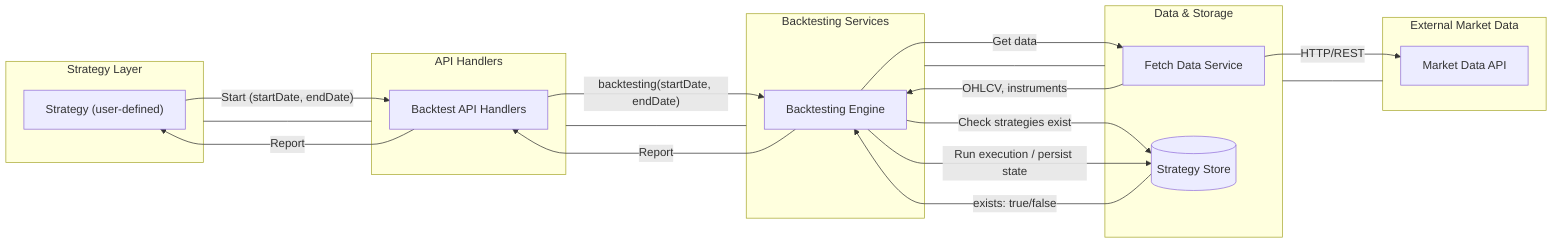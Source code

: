%%{init: {"flowchart": {"curve": "monotoneX", "htmlLabels": true}} }%%
flowchart LR
	%% Architecture derived from Sequence.mmd
	%% Participants: Strategy Layer, API handlers, Backtesting Services, Strategy Store, Fetch Data

	%% Layers / Subsystems
	subgraph Strategy["Strategy Layer"]
		direction TB
		strategy["Strategy (user-defined)"]
	end

	subgraph API["API Handlers"]
		direction TB
		handlers["Backtest API Handlers"]
	end

	subgraph Engine["Backtesting Services"]
		direction TB
		engine["Backtesting Engine"]
	end

	subgraph Data["Data & Storage"]
		direction TB
		fetch["Fetch Data Service"]
			%% database/cylinder shape
			store[("Strategy Store")]
	end

	subgraph External["External Market Data"]
		direction TB
		extAPI["Market Data API"]
	end

	%% Data provider relationship
	fetch -->|"HTTP/REST"| extAPI

	%% Primary request path
	strategy -->|"Start (startDate, endDate)"| handlers
	handlers -->|"backtesting(startDate, endDate)"| engine

	%% Engine <-> Store responsibilities
	engine -->|"Check strategies exist"| store
	store -->|"exists: true/false"| engine

	%% Execution loop responsibilities (abstracted at architecture level)
	engine -->|"Get data"| fetch
	fetch -->|"OHLCV, instruments"| engine
	engine -->|"Run execution / persist state"| store

	%% Reporting path
	engine -->|"Report"| handlers
	handlers -->|"Report"| strategy

	%% Visual layout hints (no semantics)
	Strategy --- API
	API --- Engine
	Engine --- Data
	Data --- External